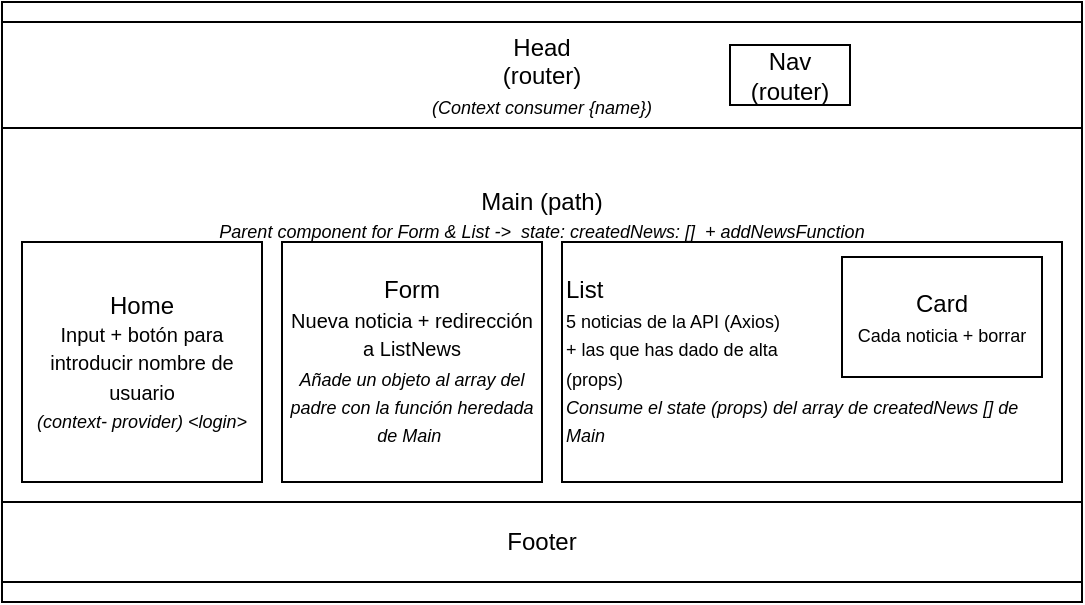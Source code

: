 <mxfile version="15.9.6" type="github">
  <diagram id="C3GyorjxD8sWAv9zKJOV" name="Page-1">
    <mxGraphModel dx="949" dy="463" grid="1" gridSize="10" guides="1" tooltips="1" connect="1" arrows="1" fold="1" page="1" pageScale="1" pageWidth="827" pageHeight="1169" math="0" shadow="0">
      <root>
        <mxCell id="0" />
        <mxCell id="1" parent="0" />
        <mxCell id="yvVbbhkATfIMxO0fHdAz-5" value="Main (path)&lt;br&gt;&lt;font style=&quot;font-size: 9px&quot;&gt;&lt;i&gt;Parent component for Form &amp;amp; List -&amp;gt;&amp;nbsp;&amp;nbsp;state: createdNews: []&amp;nbsp; + addNewsFunction&lt;br&gt;&lt;/i&gt;&lt;/font&gt;&lt;br&gt;&lt;br&gt;&lt;br&gt;&lt;br&gt;&lt;br&gt;&lt;br&gt;" style="rounded=0;whiteSpace=wrap;html=1;" parent="1" vertex="1">
          <mxGeometry x="50" y="350" width="540" height="300" as="geometry" />
        </mxCell>
        <mxCell id="yvVbbhkATfIMxO0fHdAz-1" value="Home&lt;br&gt;&lt;font&gt;&lt;font size=&quot;1&quot;&gt;Input + botón para introducir nombre de usuario &lt;/font&gt;&lt;br&gt;&lt;font style=&quot;font-size: 9px&quot;&gt;&lt;i&gt;(context- provider) &amp;lt;login&amp;gt;&lt;/i&gt;&lt;/font&gt;&lt;/font&gt;" style="rounded=0;whiteSpace=wrap;html=1;" parent="1" vertex="1">
          <mxGeometry x="60" y="470" width="120" height="120" as="geometry" />
        </mxCell>
        <mxCell id="yvVbbhkATfIMxO0fHdAz-2" value="Head &lt;br&gt;(router)&lt;br&gt;&lt;font style=&quot;font-size: 9px&quot;&gt;&lt;i&gt;(Context consumer {name})&lt;/i&gt;&lt;/font&gt;" style="rounded=0;whiteSpace=wrap;html=1;" parent="1" vertex="1">
          <mxGeometry x="50" y="360" width="540" height="53" as="geometry" />
        </mxCell>
        <mxCell id="yvVbbhkATfIMxO0fHdAz-4" value="Nav (router)" style="rounded=0;whiteSpace=wrap;html=1;" parent="1" vertex="1">
          <mxGeometry x="414" y="371.5" width="60" height="30" as="geometry" />
        </mxCell>
        <mxCell id="yvVbbhkATfIMxO0fHdAz-6" value="Form&lt;br&gt;&lt;font&gt;&lt;font size=&quot;1&quot;&gt;Nueva noticia + redirección a ListNews&lt;/font&gt;&lt;br&gt;&lt;font style=&quot;font-size: 9px&quot;&gt;&lt;i&gt;Añade un objeto al array del padre con la función heredada de Main&lt;/i&gt;&lt;/font&gt;&lt;font size=&quot;1&quot;&gt;&amp;nbsp;&lt;/font&gt;&lt;br&gt;&lt;/font&gt;" style="rounded=0;whiteSpace=wrap;html=1;" parent="1" vertex="1">
          <mxGeometry x="190" y="470" width="130" height="120" as="geometry" />
        </mxCell>
        <mxCell id="yvVbbhkATfIMxO0fHdAz-7" value="List&lt;br&gt;&lt;font style=&quot;font-size: 9px&quot;&gt;5 noticias de la API (Axios) &lt;br&gt;+ las que has dado de alta &lt;br&gt;(props)&lt;br&gt;&lt;i&gt;Consume el state (props) del array de createdNews [] de Main&lt;/i&gt;&lt;br&gt;&lt;/font&gt;" style="rounded=0;whiteSpace=wrap;html=1;align=left;" parent="1" vertex="1">
          <mxGeometry x="330" y="470" width="250" height="120" as="geometry" />
        </mxCell>
        <mxCell id="yvVbbhkATfIMxO0fHdAz-9" value="Card&lt;br&gt;&lt;font style=&quot;font-size: 9px&quot;&gt;Cada noticia + borrar&lt;/font&gt;" style="rounded=0;whiteSpace=wrap;html=1;" parent="1" vertex="1">
          <mxGeometry x="470" y="477.5" width="100" height="60" as="geometry" />
        </mxCell>
        <mxCell id="yvVbbhkATfIMxO0fHdAz-10" value="Footer" style="rounded=0;whiteSpace=wrap;html=1;" parent="1" vertex="1">
          <mxGeometry x="50" y="600" width="540" height="40" as="geometry" />
        </mxCell>
      </root>
    </mxGraphModel>
  </diagram>
</mxfile>
